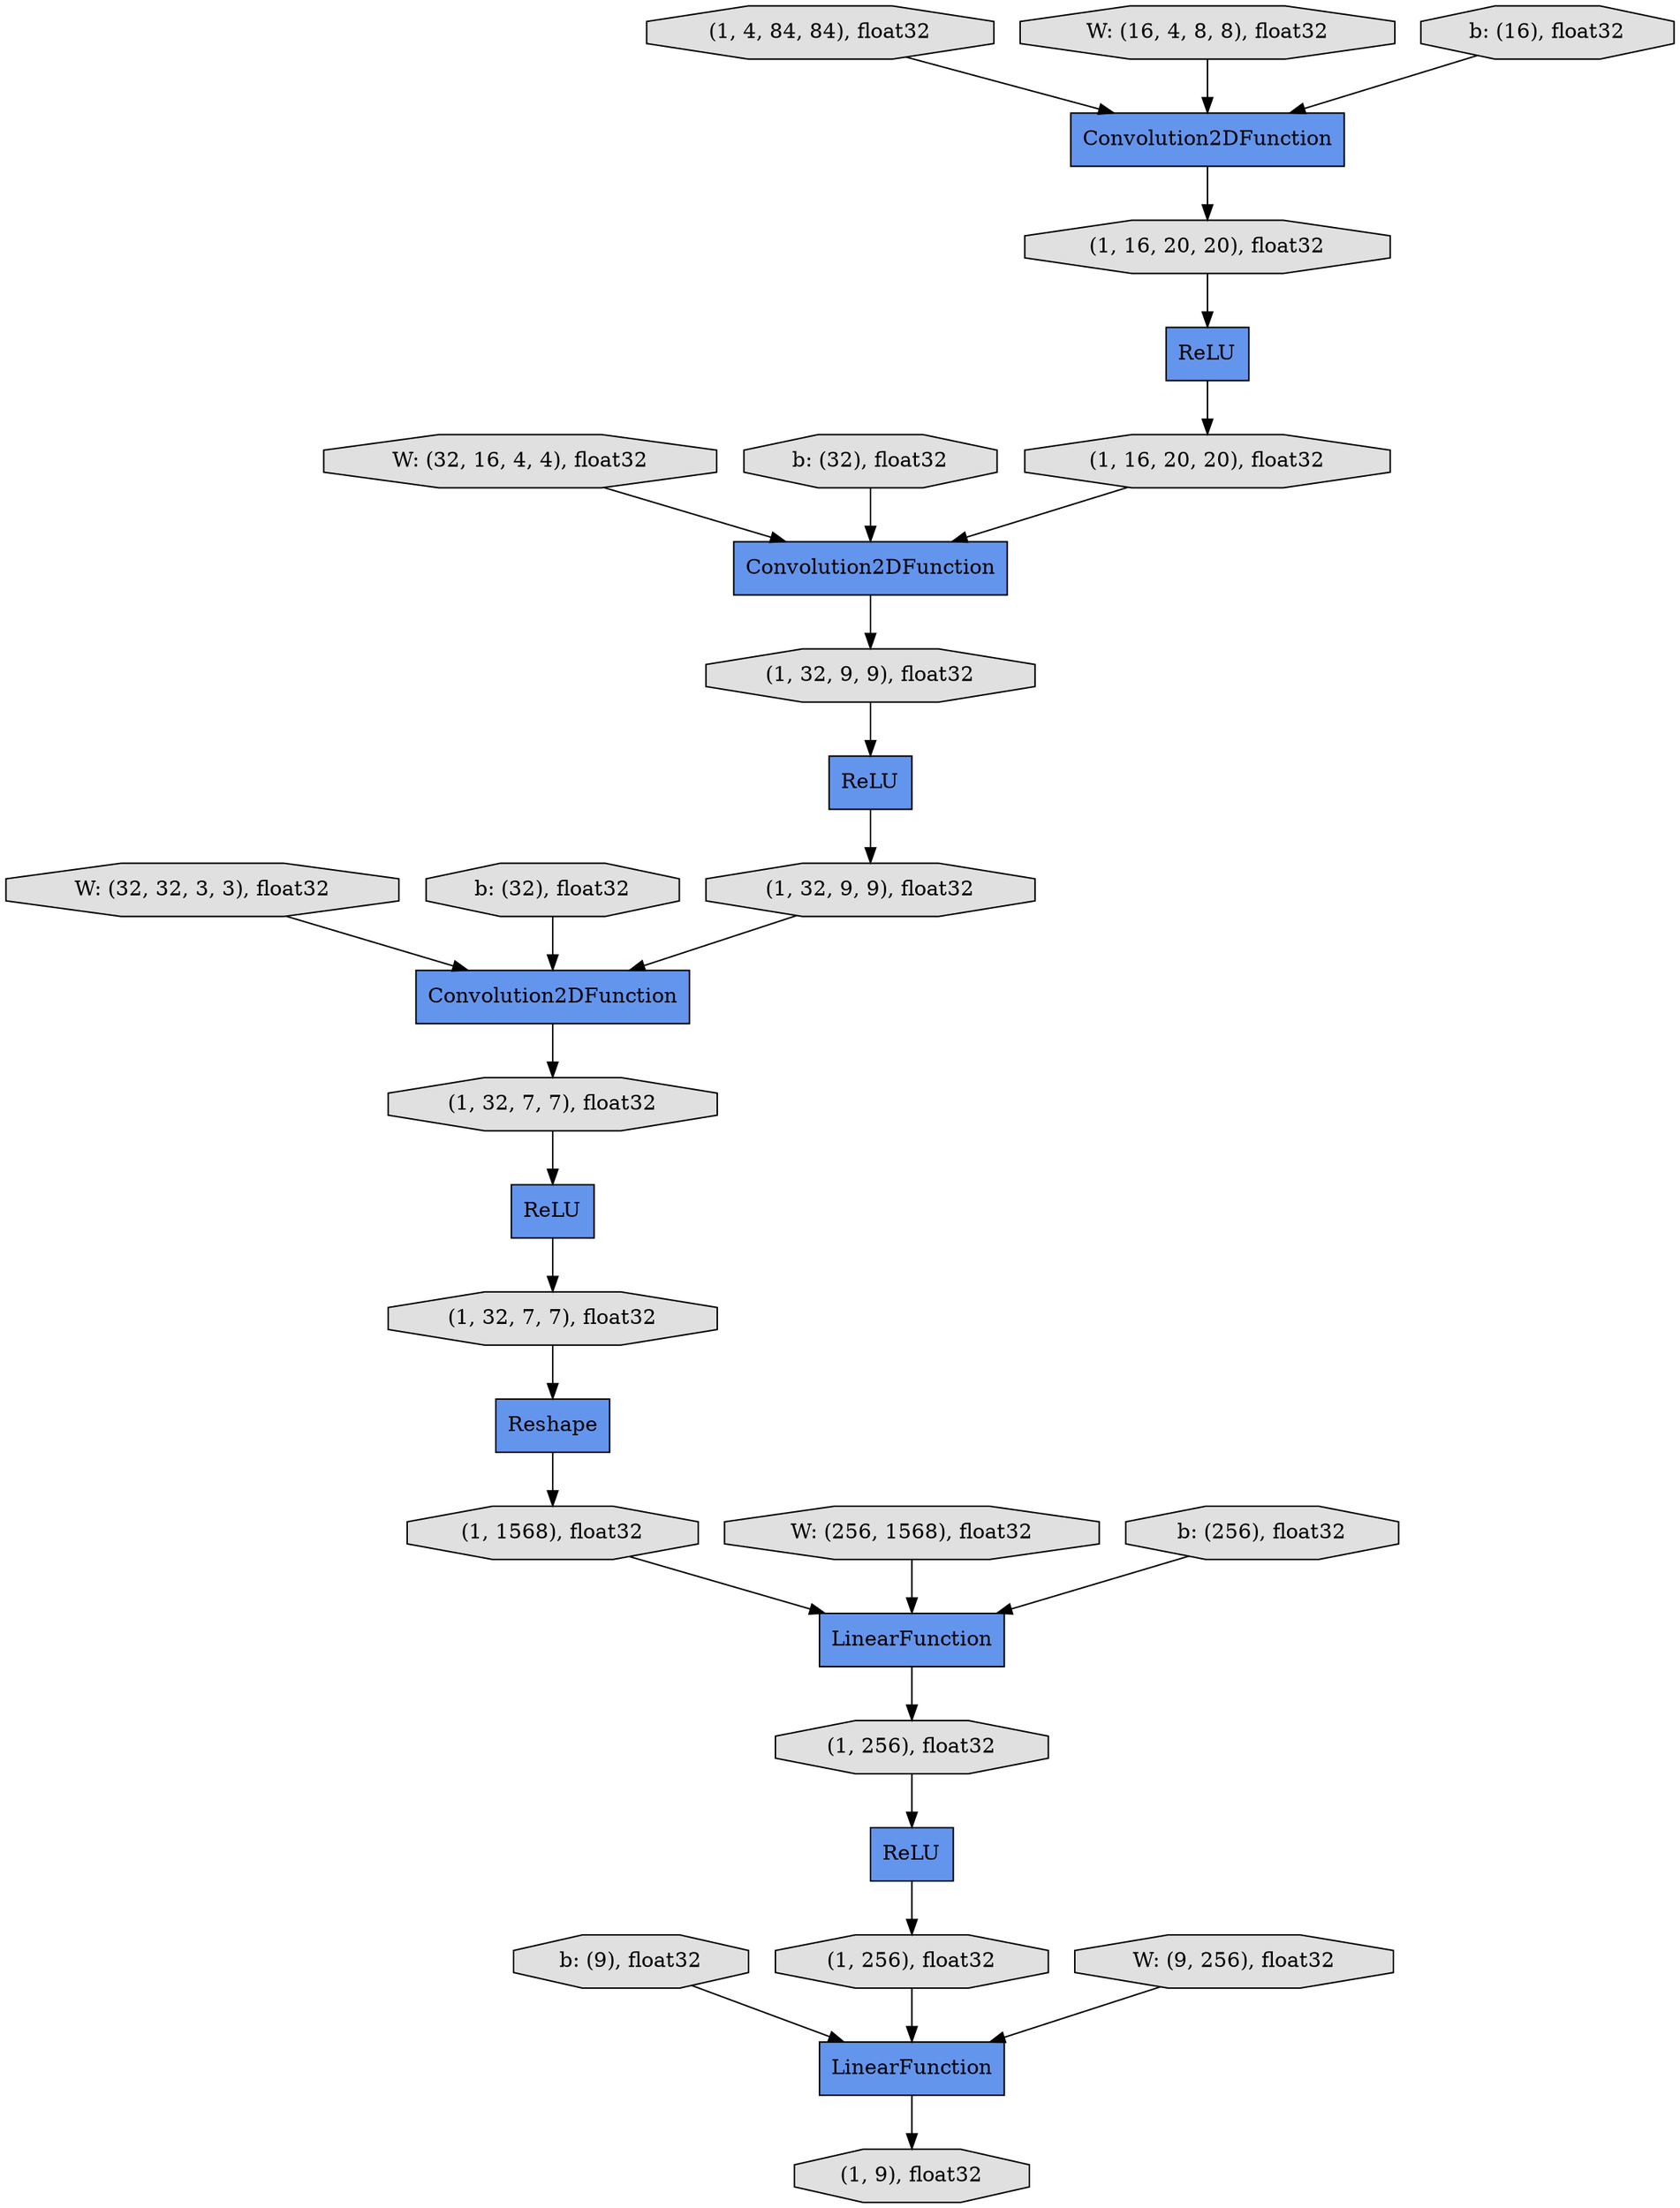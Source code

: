 digraph graphname{rankdir=TB;139907889072208 [label="LinearFunction",shape="record",fillcolor="#6495ED",style="filled"];139907889072272 [label="(1, 1568), float32",shape="octagon",fillcolor="#E0E0E0",style="filled"];139908181764240 [label="W: (32, 16, 4, 4), float32",shape="octagon",fillcolor="#E0E0E0",style="filled"];139907889070288 [label="b: (9), float32",shape="octagon",fillcolor="#E0E0E0",style="filled"];139908181670160 [label="b: (32), float32",shape="octagon",fillcolor="#E0E0E0",style="filled"];139907889072464 [label="(1, 256), float32",shape="octagon",fillcolor="#E0E0E0",style="filled"];139907889070416 [label="Convolution2DFunction",shape="record",fillcolor="#6495ED",style="filled"];139907889072592 [label="(1, 256), float32",shape="octagon",fillcolor="#E0E0E0",style="filled"];139907889070544 [label="ReLU",shape="record",fillcolor="#6495ED",style="filled"];139908181670416 [label="LinearFunction",shape="record",fillcolor="#6495ED",style="filled"];139907889070608 [label="(1, 4, 84, 84), float32",shape="octagon",fillcolor="#E0E0E0",style="filled"];139908181764688 [label="W: (32, 32, 3, 3), float32",shape="octagon",fillcolor="#E0E0E0",style="filled"];139907889070800 [label="(1, 16, 20, 20), float32",shape="octagon",fillcolor="#E0E0E0",style="filled"];139907889072912 [label="(1, 9), float32",shape="octagon",fillcolor="#E0E0E0",style="filled"];139908181765008 [label="b: (32), float32",shape="octagon",fillcolor="#E0E0E0",style="filled"];139907889070992 [label="ReLU",shape="record",fillcolor="#6495ED",style="filled"];139907889071056 [label="(1, 16, 20, 20), float32",shape="octagon",fillcolor="#E0E0E0",style="filled"];139908181765136 [label="Convolution2DFunction",shape="record",fillcolor="#6495ED",style="filled"];139908181763152 [label="ReLU",shape="record",fillcolor="#6495ED",style="filled"];139907889071248 [label="(1, 32, 9, 9), float32",shape="octagon",fillcolor="#E0E0E0",style="filled"];139908181765328 [label="W: (256, 1568), float32",shape="octagon",fillcolor="#E0E0E0",style="filled"];139907889071312 [label="Convolution2DFunction",shape="record",fillcolor="#6495ED",style="filled"];139907889071440 [label="(1, 32, 9, 9), float32",shape="octagon",fillcolor="#E0E0E0",style="filled"];139908181765648 [label="b: (256), float32",shape="octagon",fillcolor="#E0E0E0",style="filled"];139908181763600 [label="W: (16, 4, 8, 8), float32",shape="octagon",fillcolor="#E0E0E0",style="filled"];139907889071696 [label="ReLU",shape="record",fillcolor="#6495ED",style="filled"];139907889071760 [label="(1, 32, 7, 7), float32",shape="octagon",fillcolor="#E0E0E0",style="filled"];139907889071824 [label="Reshape",shape="record",fillcolor="#6495ED",style="filled"];139908181765968 [label="W: (9, 256), float32",shape="octagon",fillcolor="#E0E0E0",style="filled"];139907889071952 [label="(1, 32, 7, 7), float32",shape="octagon",fillcolor="#E0E0E0",style="filled"];139908181763920 [label="b: (16), float32",shape="octagon",fillcolor="#E0E0E0",style="filled"];139907889070544 -> 139907889071440;139908181765968 -> 139907889072208;139907889071312 -> 139907889071760;139907889071952 -> 139907889071824;139907889071440 -> 139907889071312;139907889072592 -> 139907889071696;139907889070608 -> 139908181765136;139907889072272 -> 139908181670416;139907889072208 -> 139907889072912;139908181764240 -> 139907889070416;139907889071696 -> 139907889072464;139907889072464 -> 139907889072208;139908181670416 -> 139907889072592;139908181765648 -> 139908181670416;139908181765328 -> 139908181670416;139908181763920 -> 139908181765136;139907889070800 -> 139908181763152;139908181765008 -> 139907889071312;139907889071248 -> 139907889070544;139907889070416 -> 139907889071248;139907889071824 -> 139907889072272;139907889070992 -> 139907889071952;139907889071760 -> 139907889070992;139908181763152 -> 139907889071056;139908181763600 -> 139908181765136;139908181765136 -> 139907889070800;139907889070288 -> 139907889072208;139908181764688 -> 139907889071312;139907889071056 -> 139907889070416;139908181670160 -> 139907889070416;}
